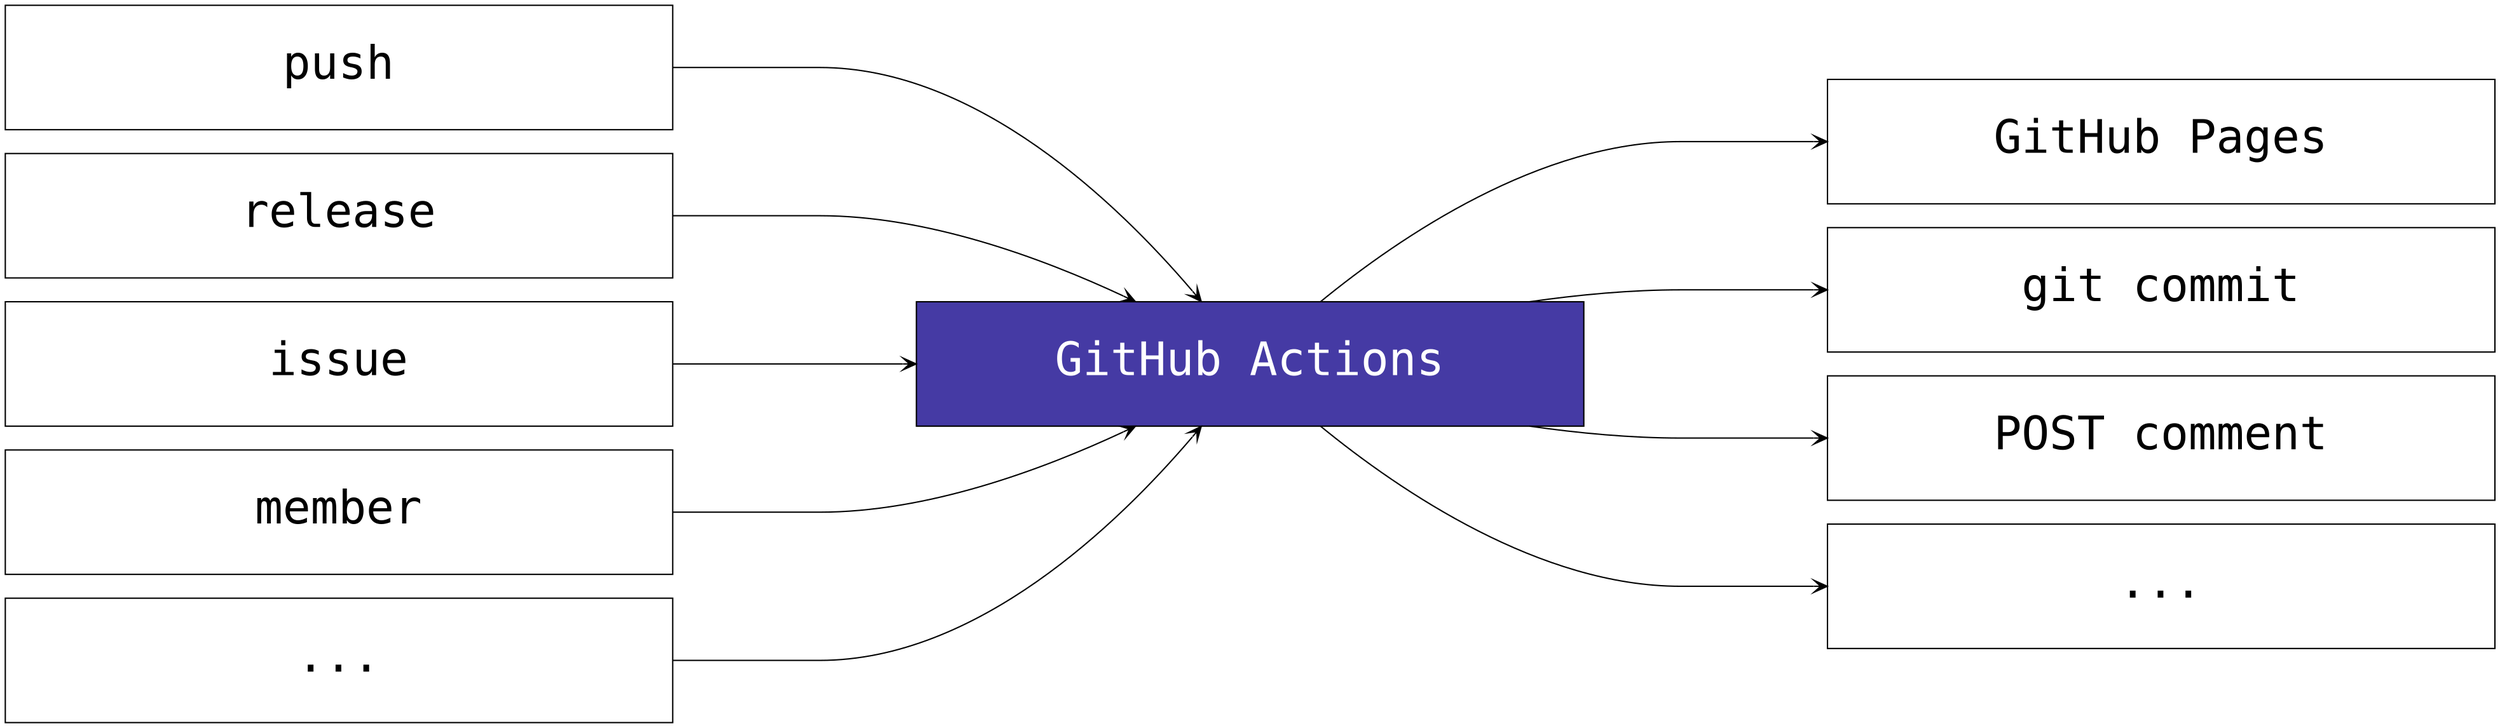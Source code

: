 digraph api {

graph [
  layout = dot
  rankdir = LR
]

node  [
  shape = rectangle
  color = black
  fixedsize = true
  width = 7
  height = 1.3
  style = solid
  fontsize=35
]

node  [
  fontname = "Courier"
  label = "push"
]
push

node  [
  fontname = "Courier"
  label = "release"
]
release

node  [
  fontname = "Courier"
  label = "issue"
]
issue

node  [
  fontname = "Courier"
  label = "member"
]
member

node [
  label = "GitHub Actions"
  fillcolor = "#453AA4"
  style = filled
  fontcolor = white
]
actions

node [
  label = "GitHub Pages"
  fontcolor = black
  fillcolor = white
]
pages

node [
  label = "git commit"
]
commit

node [
  label = "POST comment"
]
comment

node [
  label = "..."
]
outel

node [
  label = "..."
]
inel

edge [
  arrowhead = "vee"
  color = black,
  fontname = "Courier"
  minlen = 5
  fontsize=25
]
push -> {actions} [
  width = 1
]
release -> {actions} [
  width = 1
]
issue -> {actions} [
  width = 1
]
member -> {actions} [
  width = 1
]
actions -> {pages} [
]
actions -> {commit} [
]
actions -> {comment} [
]
actions -> {outel} [
]
inel -> {actions} [
]
}
